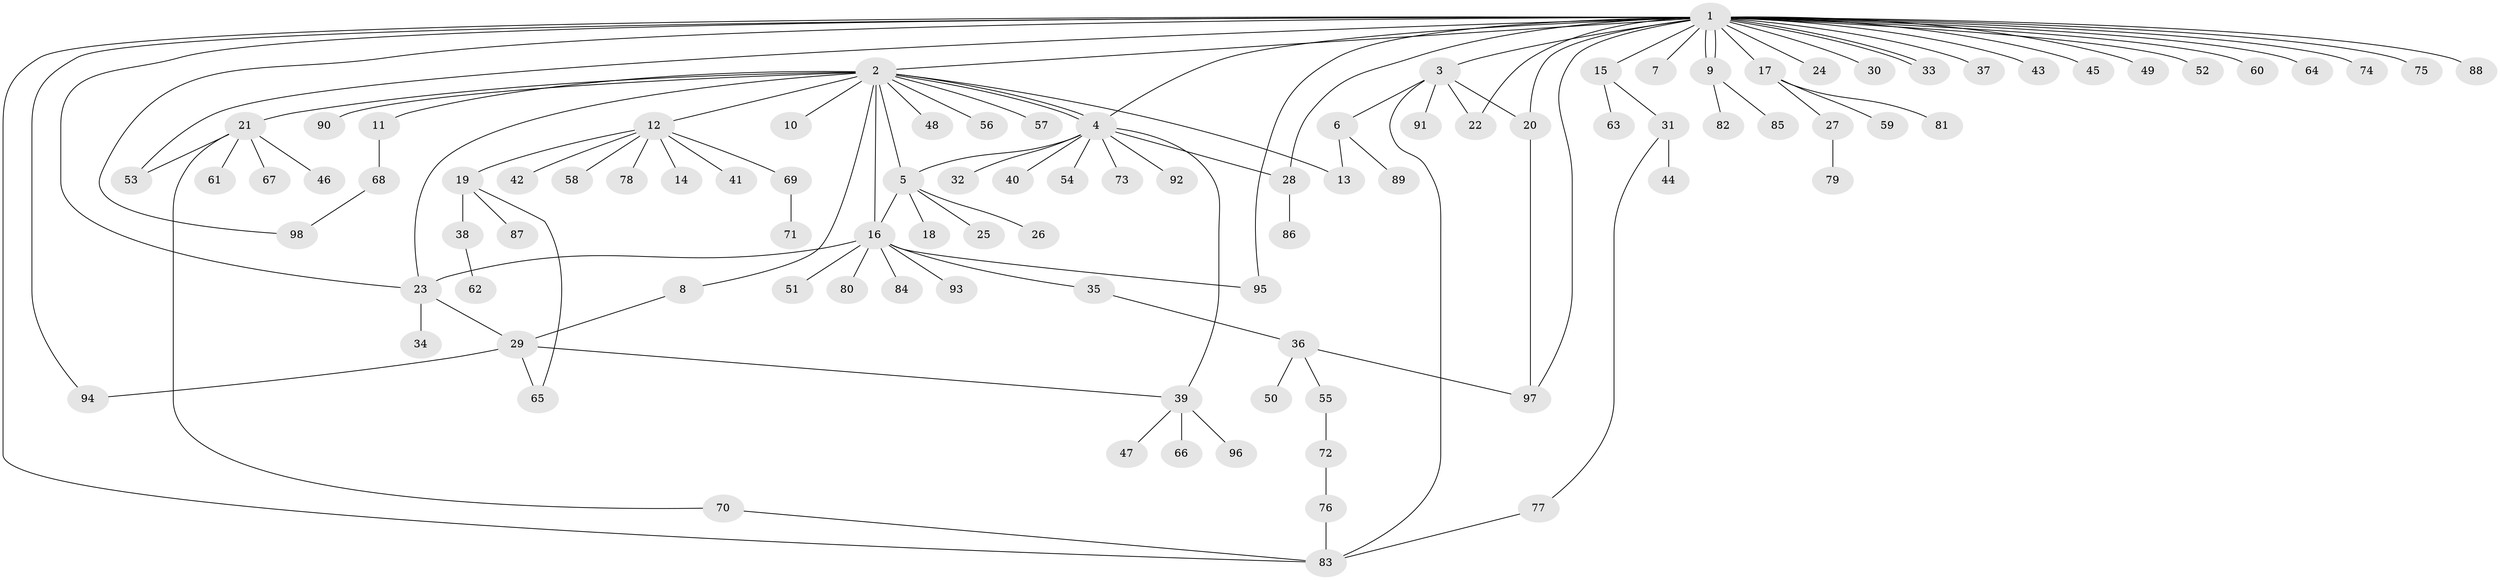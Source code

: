 // coarse degree distribution, {30: 0.014705882352941176, 14: 0.014705882352941176, 6: 0.029411764705882353, 11: 0.014705882352941176, 8: 0.029411764705882353, 2: 0.22058823529411764, 1: 0.5882352941176471, 5: 0.029411764705882353, 3: 0.04411764705882353, 4: 0.014705882352941176}
// Generated by graph-tools (version 1.1) at 2025/18/03/04/25 18:18:23]
// undirected, 98 vertices, 122 edges
graph export_dot {
graph [start="1"]
  node [color=gray90,style=filled];
  1;
  2;
  3;
  4;
  5;
  6;
  7;
  8;
  9;
  10;
  11;
  12;
  13;
  14;
  15;
  16;
  17;
  18;
  19;
  20;
  21;
  22;
  23;
  24;
  25;
  26;
  27;
  28;
  29;
  30;
  31;
  32;
  33;
  34;
  35;
  36;
  37;
  38;
  39;
  40;
  41;
  42;
  43;
  44;
  45;
  46;
  47;
  48;
  49;
  50;
  51;
  52;
  53;
  54;
  55;
  56;
  57;
  58;
  59;
  60;
  61;
  62;
  63;
  64;
  65;
  66;
  67;
  68;
  69;
  70;
  71;
  72;
  73;
  74;
  75;
  76;
  77;
  78;
  79;
  80;
  81;
  82;
  83;
  84;
  85;
  86;
  87;
  88;
  89;
  90;
  91;
  92;
  93;
  94;
  95;
  96;
  97;
  98;
  1 -- 2;
  1 -- 3;
  1 -- 4;
  1 -- 7;
  1 -- 9;
  1 -- 9;
  1 -- 15;
  1 -- 17;
  1 -- 20;
  1 -- 22;
  1 -- 23;
  1 -- 24;
  1 -- 28;
  1 -- 30;
  1 -- 33;
  1 -- 33;
  1 -- 37;
  1 -- 43;
  1 -- 45;
  1 -- 49;
  1 -- 52;
  1 -- 53;
  1 -- 60;
  1 -- 64;
  1 -- 74;
  1 -- 75;
  1 -- 83;
  1 -- 88;
  1 -- 94;
  1 -- 95;
  1 -- 97;
  1 -- 98;
  2 -- 4;
  2 -- 4;
  2 -- 5;
  2 -- 8;
  2 -- 10;
  2 -- 11;
  2 -- 12;
  2 -- 13;
  2 -- 16;
  2 -- 21;
  2 -- 23;
  2 -- 48;
  2 -- 56;
  2 -- 57;
  2 -- 90;
  3 -- 6;
  3 -- 20;
  3 -- 22;
  3 -- 83;
  3 -- 91;
  4 -- 5;
  4 -- 28;
  4 -- 32;
  4 -- 39;
  4 -- 40;
  4 -- 54;
  4 -- 73;
  4 -- 92;
  5 -- 16;
  5 -- 18;
  5 -- 25;
  5 -- 26;
  6 -- 13;
  6 -- 89;
  8 -- 29;
  9 -- 82;
  9 -- 85;
  11 -- 68;
  12 -- 14;
  12 -- 19;
  12 -- 41;
  12 -- 42;
  12 -- 58;
  12 -- 69;
  12 -- 78;
  15 -- 31;
  15 -- 63;
  16 -- 23;
  16 -- 35;
  16 -- 51;
  16 -- 80;
  16 -- 84;
  16 -- 93;
  16 -- 95;
  17 -- 27;
  17 -- 59;
  17 -- 81;
  19 -- 38;
  19 -- 65;
  19 -- 87;
  20 -- 97;
  21 -- 46;
  21 -- 53;
  21 -- 61;
  21 -- 67;
  21 -- 70;
  23 -- 29;
  23 -- 34;
  27 -- 79;
  28 -- 86;
  29 -- 39;
  29 -- 65;
  29 -- 94;
  31 -- 44;
  31 -- 77;
  35 -- 36;
  36 -- 50;
  36 -- 55;
  36 -- 97;
  38 -- 62;
  39 -- 47;
  39 -- 66;
  39 -- 96;
  55 -- 72;
  68 -- 98;
  69 -- 71;
  70 -- 83;
  72 -- 76;
  76 -- 83;
  77 -- 83;
}
